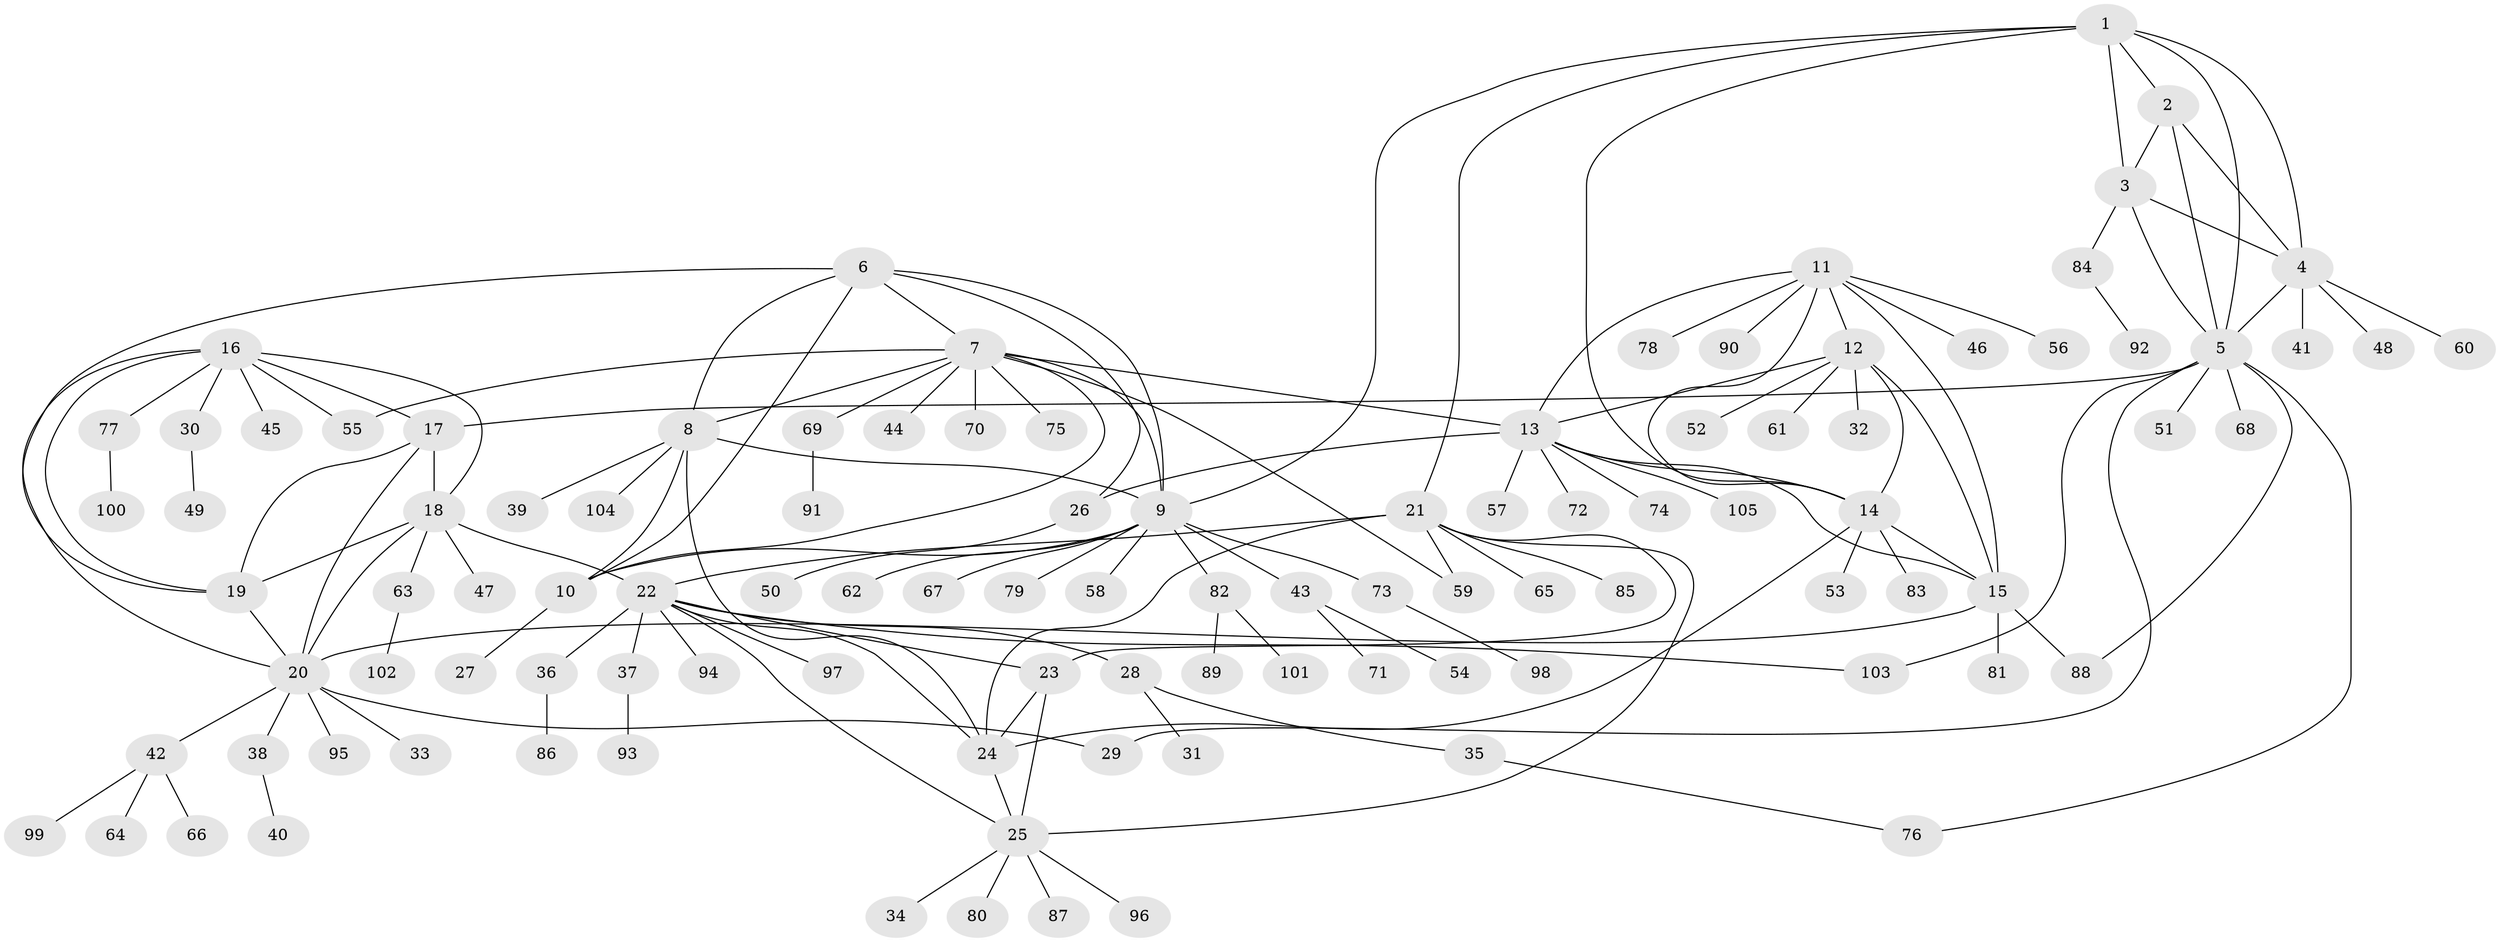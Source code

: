 // Generated by graph-tools (version 1.1) at 2025/15/03/09/25 04:15:58]
// undirected, 105 vertices, 147 edges
graph export_dot {
graph [start="1"]
  node [color=gray90,style=filled];
  1;
  2;
  3;
  4;
  5;
  6;
  7;
  8;
  9;
  10;
  11;
  12;
  13;
  14;
  15;
  16;
  17;
  18;
  19;
  20;
  21;
  22;
  23;
  24;
  25;
  26;
  27;
  28;
  29;
  30;
  31;
  32;
  33;
  34;
  35;
  36;
  37;
  38;
  39;
  40;
  41;
  42;
  43;
  44;
  45;
  46;
  47;
  48;
  49;
  50;
  51;
  52;
  53;
  54;
  55;
  56;
  57;
  58;
  59;
  60;
  61;
  62;
  63;
  64;
  65;
  66;
  67;
  68;
  69;
  70;
  71;
  72;
  73;
  74;
  75;
  76;
  77;
  78;
  79;
  80;
  81;
  82;
  83;
  84;
  85;
  86;
  87;
  88;
  89;
  90;
  91;
  92;
  93;
  94;
  95;
  96;
  97;
  98;
  99;
  100;
  101;
  102;
  103;
  104;
  105;
  1 -- 2;
  1 -- 3;
  1 -- 4;
  1 -- 5;
  1 -- 9;
  1 -- 14;
  1 -- 21;
  2 -- 3;
  2 -- 4;
  2 -- 5;
  3 -- 4;
  3 -- 5;
  3 -- 84;
  4 -- 5;
  4 -- 41;
  4 -- 48;
  4 -- 60;
  5 -- 17;
  5 -- 29;
  5 -- 51;
  5 -- 68;
  5 -- 76;
  5 -- 88;
  5 -- 103;
  6 -- 7;
  6 -- 8;
  6 -- 9;
  6 -- 10;
  6 -- 19;
  6 -- 26;
  7 -- 8;
  7 -- 9;
  7 -- 10;
  7 -- 13;
  7 -- 44;
  7 -- 55;
  7 -- 59;
  7 -- 69;
  7 -- 70;
  7 -- 75;
  8 -- 9;
  8 -- 10;
  8 -- 24;
  8 -- 39;
  8 -- 104;
  9 -- 10;
  9 -- 43;
  9 -- 58;
  9 -- 62;
  9 -- 67;
  9 -- 73;
  9 -- 79;
  9 -- 82;
  10 -- 27;
  11 -- 12;
  11 -- 13;
  11 -- 14;
  11 -- 15;
  11 -- 46;
  11 -- 56;
  11 -- 78;
  11 -- 90;
  12 -- 13;
  12 -- 14;
  12 -- 15;
  12 -- 32;
  12 -- 52;
  12 -- 61;
  13 -- 14;
  13 -- 15;
  13 -- 26;
  13 -- 57;
  13 -- 72;
  13 -- 74;
  13 -- 105;
  14 -- 15;
  14 -- 24;
  14 -- 53;
  14 -- 83;
  15 -- 20;
  15 -- 81;
  15 -- 88;
  16 -- 17;
  16 -- 18;
  16 -- 19;
  16 -- 20;
  16 -- 30;
  16 -- 45;
  16 -- 55;
  16 -- 77;
  17 -- 18;
  17 -- 19;
  17 -- 20;
  18 -- 19;
  18 -- 20;
  18 -- 22;
  18 -- 47;
  18 -- 63;
  19 -- 20;
  20 -- 29;
  20 -- 33;
  20 -- 38;
  20 -- 42;
  20 -- 95;
  21 -- 22;
  21 -- 23;
  21 -- 24;
  21 -- 25;
  21 -- 59;
  21 -- 65;
  21 -- 85;
  22 -- 23;
  22 -- 24;
  22 -- 25;
  22 -- 28;
  22 -- 36;
  22 -- 37;
  22 -- 94;
  22 -- 97;
  22 -- 103;
  23 -- 24;
  23 -- 25;
  24 -- 25;
  25 -- 34;
  25 -- 80;
  25 -- 87;
  25 -- 96;
  26 -- 50;
  28 -- 31;
  28 -- 35;
  30 -- 49;
  35 -- 76;
  36 -- 86;
  37 -- 93;
  38 -- 40;
  42 -- 64;
  42 -- 66;
  42 -- 99;
  43 -- 54;
  43 -- 71;
  63 -- 102;
  69 -- 91;
  73 -- 98;
  77 -- 100;
  82 -- 89;
  82 -- 101;
  84 -- 92;
}
